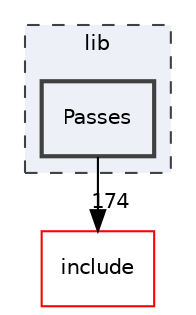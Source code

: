 digraph "lib/Passes"
{
 // LATEX_PDF_SIZE
  bgcolor="transparent";
  edge [fontname="Helvetica",fontsize="10",labelfontname="Helvetica",labelfontsize="10"];
  node [fontname="Helvetica",fontsize="10",shape="box"];
  compound=true
  subgraph clusterdir_97aefd0d527b934f1d99a682da8fe6a9 {
    graph [ bgcolor="#edf0f7", pencolor="grey25", style="filled,dashed,", label="lib", fontname="Helvetica", fontsize="10", URL="dir_97aefd0d527b934f1d99a682da8fe6a9.html"]
  dir_2766abe8936b29a3963817f5e95804c9 [label="Passes", style="filled,bold,", fillcolor="#edf0f7", color="grey25", URL="dir_2766abe8936b29a3963817f5e95804c9.html"];
  }
  dir_d44c64559bbebec7f509842c48db8b23 [label="include", style="", fillcolor="#edf0f7", color="red", URL="dir_d44c64559bbebec7f509842c48db8b23.html"];
  dir_2766abe8936b29a3963817f5e95804c9->dir_d44c64559bbebec7f509842c48db8b23 [headlabel="174", labeldistance=1.5 headhref="dir_000161_000082.html"];
}
